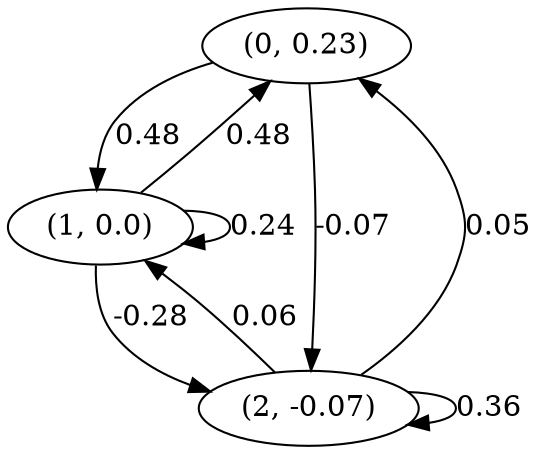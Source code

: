 digraph {
    0 [ label = "(0, 0.23)" ]
    1 [ label = "(1, 0.0)" ]
    2 [ label = "(2, -0.07)" ]
    1 -> 1 [ label = "0.24" ]
    2 -> 2 [ label = "0.36" ]
    1 -> 0 [ label = "0.48" ]
    2 -> 0 [ label = "0.05" ]
    0 -> 1 [ label = "0.48" ]
    2 -> 1 [ label = "0.06" ]
    0 -> 2 [ label = "-0.07" ]
    1 -> 2 [ label = "-0.28" ]
}

